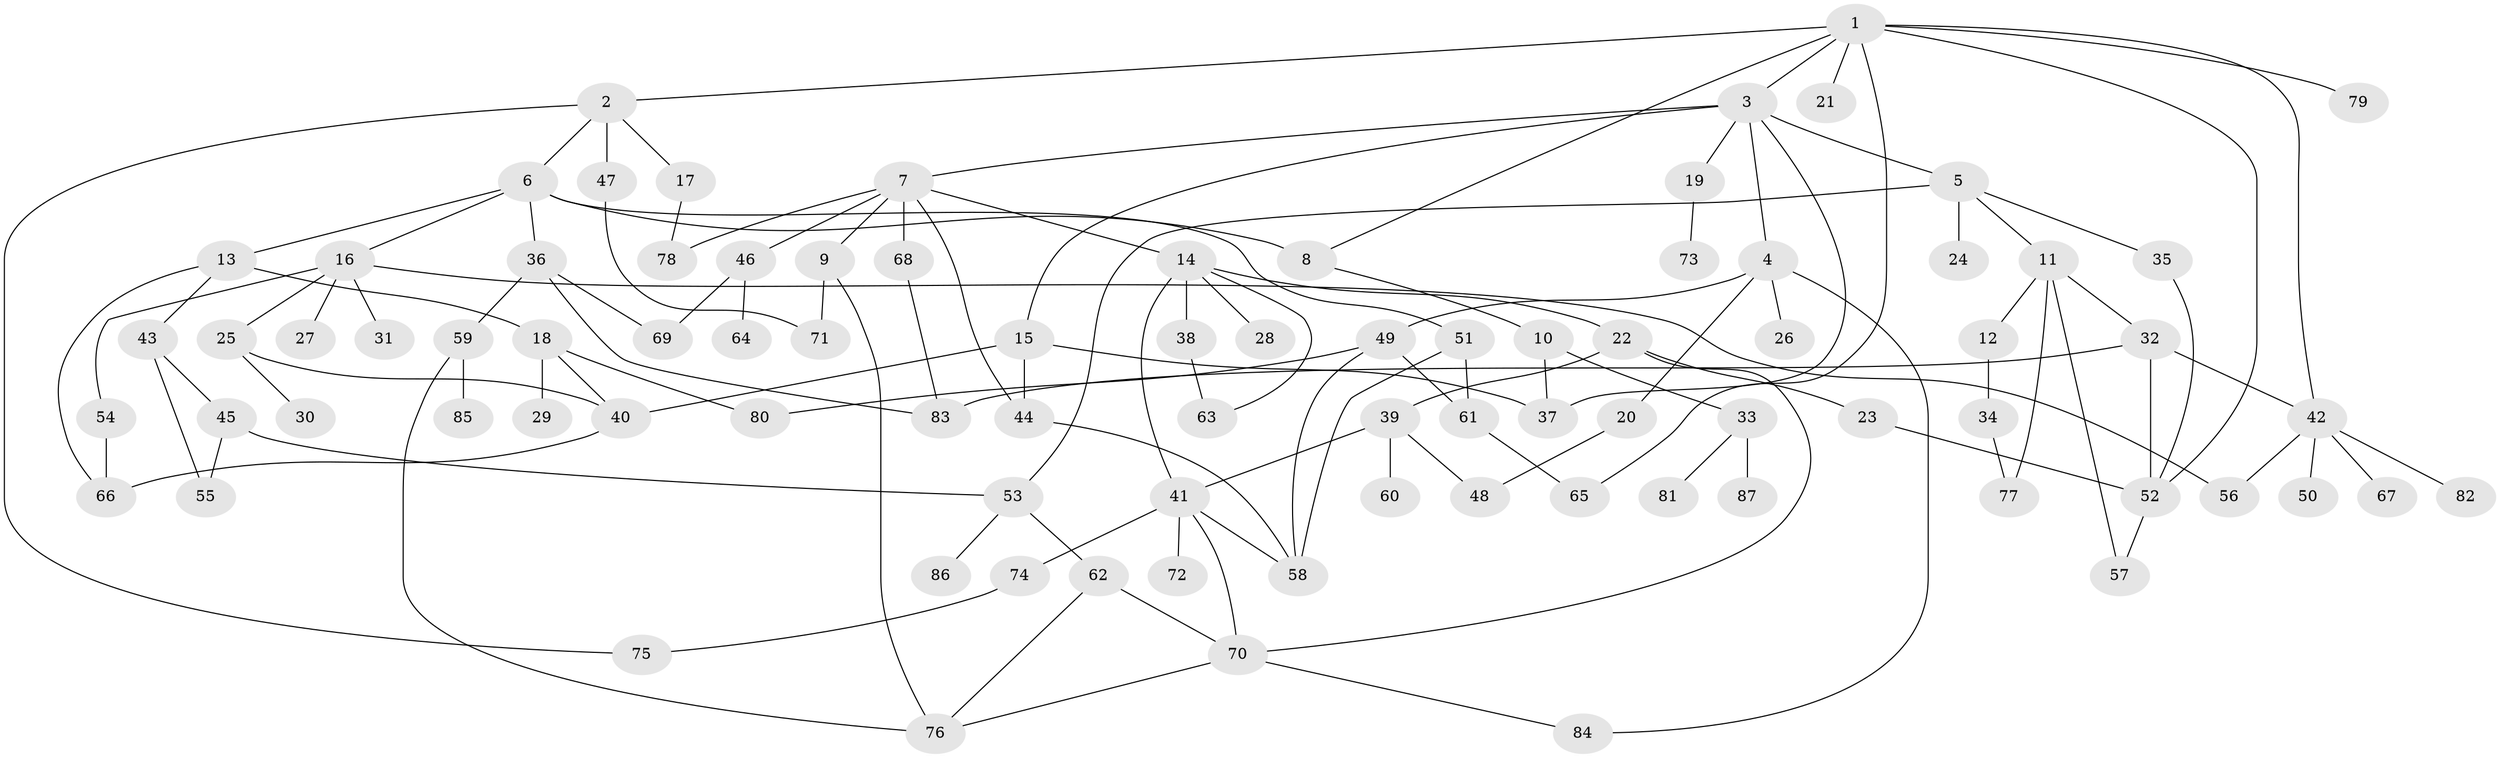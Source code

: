 // coarse degree distribution, {6: 0.046511627906976744, 4: 0.13953488372093023, 7: 0.023255813953488372, 1: 0.4186046511627907, 2: 0.16279069767441862, 8: 0.023255813953488372, 3: 0.11627906976744186, 9: 0.023255813953488372, 5: 0.023255813953488372, 10: 0.023255813953488372}
// Generated by graph-tools (version 1.1) at 2025/44/03/04/25 21:44:40]
// undirected, 87 vertices, 124 edges
graph export_dot {
graph [start="1"]
  node [color=gray90,style=filled];
  1;
  2;
  3;
  4;
  5;
  6;
  7;
  8;
  9;
  10;
  11;
  12;
  13;
  14;
  15;
  16;
  17;
  18;
  19;
  20;
  21;
  22;
  23;
  24;
  25;
  26;
  27;
  28;
  29;
  30;
  31;
  32;
  33;
  34;
  35;
  36;
  37;
  38;
  39;
  40;
  41;
  42;
  43;
  44;
  45;
  46;
  47;
  48;
  49;
  50;
  51;
  52;
  53;
  54;
  55;
  56;
  57;
  58;
  59;
  60;
  61;
  62;
  63;
  64;
  65;
  66;
  67;
  68;
  69;
  70;
  71;
  72;
  73;
  74;
  75;
  76;
  77;
  78;
  79;
  80;
  81;
  82;
  83;
  84;
  85;
  86;
  87;
  1 -- 2;
  1 -- 3;
  1 -- 21;
  1 -- 42;
  1 -- 52;
  1 -- 79;
  1 -- 8;
  1 -- 65;
  2 -- 6;
  2 -- 17;
  2 -- 47;
  2 -- 75;
  3 -- 4;
  3 -- 5;
  3 -- 7;
  3 -- 15;
  3 -- 19;
  3 -- 37;
  4 -- 20;
  4 -- 26;
  4 -- 49;
  4 -- 84;
  5 -- 11;
  5 -- 24;
  5 -- 35;
  5 -- 53;
  6 -- 8;
  6 -- 13;
  6 -- 16;
  6 -- 36;
  6 -- 51;
  7 -- 9;
  7 -- 14;
  7 -- 44;
  7 -- 46;
  7 -- 68;
  7 -- 78;
  8 -- 10;
  9 -- 76;
  9 -- 71;
  10 -- 33;
  10 -- 37;
  11 -- 12;
  11 -- 32;
  11 -- 77;
  11 -- 57;
  12 -- 34;
  13 -- 18;
  13 -- 43;
  13 -- 66;
  14 -- 22;
  14 -- 28;
  14 -- 38;
  14 -- 63;
  14 -- 41;
  15 -- 37;
  15 -- 44;
  15 -- 40;
  16 -- 25;
  16 -- 27;
  16 -- 31;
  16 -- 54;
  16 -- 56;
  17 -- 78;
  18 -- 29;
  18 -- 80;
  18 -- 40;
  19 -- 73;
  20 -- 48;
  22 -- 23;
  22 -- 39;
  22 -- 70;
  23 -- 52;
  25 -- 30;
  25 -- 40;
  32 -- 42;
  32 -- 52;
  32 -- 83;
  33 -- 81;
  33 -- 87;
  34 -- 77;
  35 -- 52;
  36 -- 59;
  36 -- 69;
  36 -- 83;
  38 -- 63;
  39 -- 41;
  39 -- 60;
  39 -- 48;
  40 -- 66;
  41 -- 72;
  41 -- 74;
  41 -- 70;
  41 -- 58;
  42 -- 50;
  42 -- 56;
  42 -- 67;
  42 -- 82;
  43 -- 45;
  43 -- 55;
  44 -- 58;
  45 -- 53;
  45 -- 55;
  46 -- 64;
  46 -- 69;
  47 -- 71;
  49 -- 58;
  49 -- 80;
  49 -- 61;
  51 -- 61;
  51 -- 58;
  52 -- 57;
  53 -- 62;
  53 -- 86;
  54 -- 66;
  59 -- 85;
  59 -- 76;
  61 -- 65;
  62 -- 70;
  62 -- 76;
  68 -- 83;
  70 -- 84;
  70 -- 76;
  74 -- 75;
}
